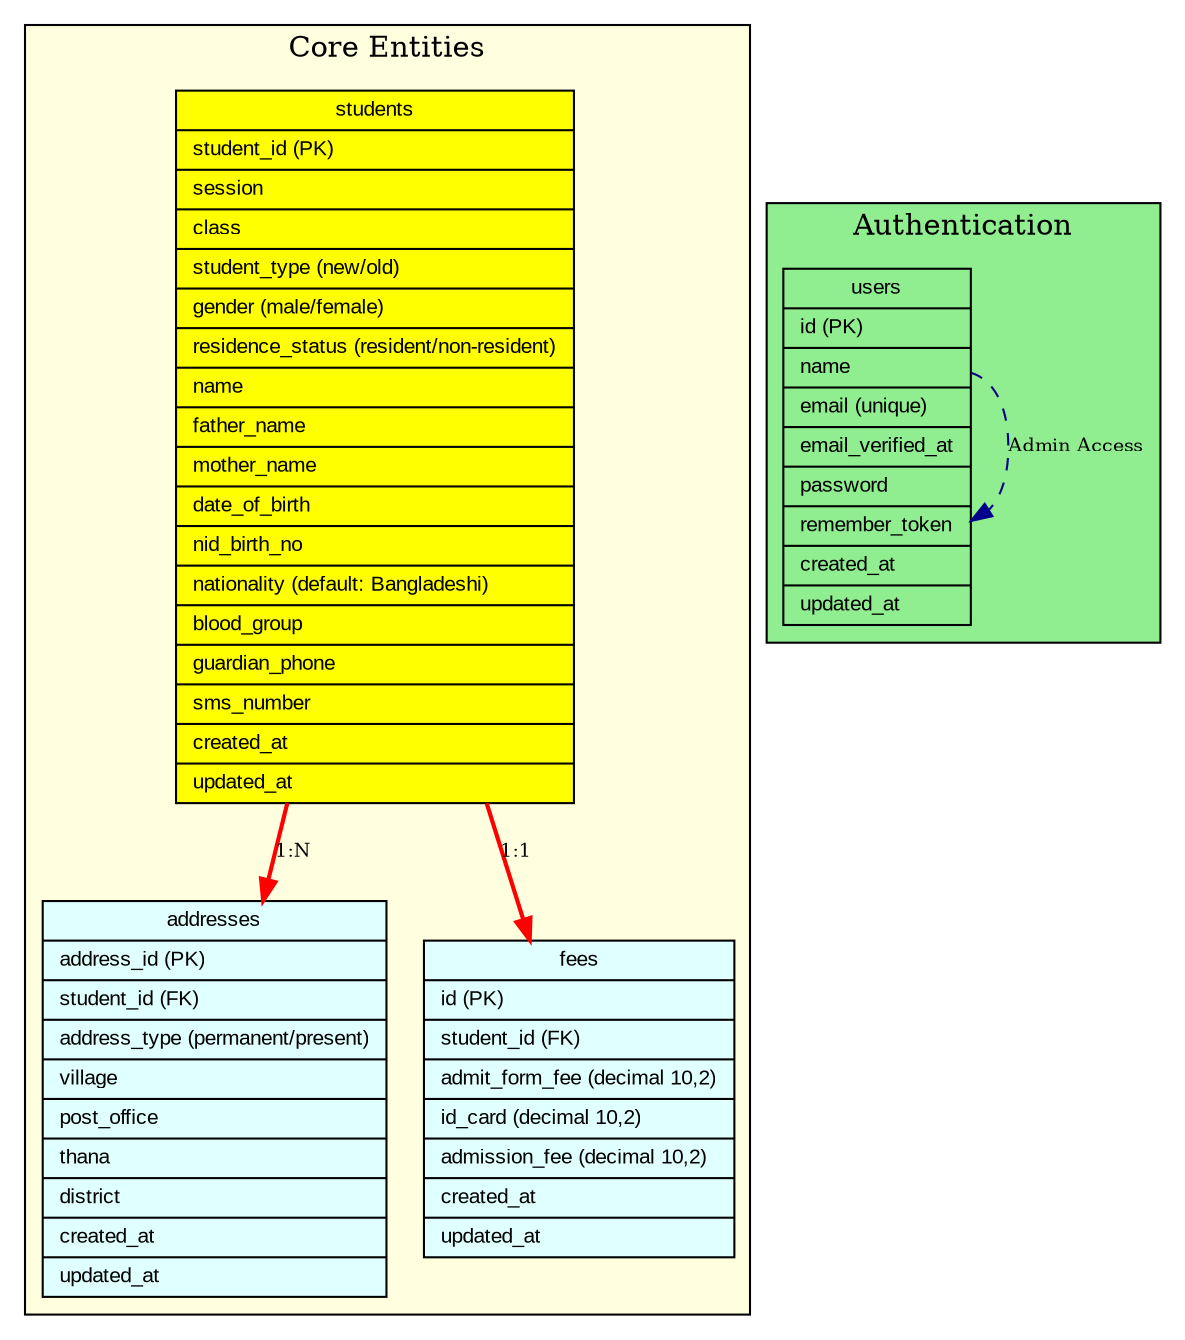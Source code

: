 digraph madrasa_management_er {
    // Graph configuration
    rankdir=TB;
    node [shape=record, style=filled, fontname="Arial", fontsize=10];
    edge [color=darkblue, fontsize=9];
    
    // Main entity - Students
    students [
        label="{students|student_id (PK)\l|session\l|class\l|student_type (new/old)\l|gender (male/female)\l|residence_status (resident/non-resident)\l|name\l|father_name\l|mother_name\l|date_of_birth\l|nid_birth_no\l|nationality (default: Bangladeshi)\l|blood_group\l|guardian_phone\l|sms_number\l|created_at\l|updated_at\l}",
        fillcolor=yellow
    ];
    
    // Related entities
    addresses [
        label="{addresses|address_id (PK)\l|student_id (FK)\l|address_type (permanent/present)\l|village\l|post_office\l|thana\l|district\l|created_at\l|updated_at\l}",
        fillcolor=lightcyan
    ];
    
    fees [
        label="{fees|id (PK)\l|student_id (FK)\l|admit_form_fee (decimal 10,2)\l|id_card (decimal 10,2)\l|admission_fee (decimal 10,2)\l|created_at\l|updated_at\l}",
        fillcolor=lightcyan
    ];
    
    // Authentication & System tables
    users [
        label="{users|id (PK)\l|name\l|email (unique)\l|email_verified_at\l|password\l|remember_token\l|created_at\l|updated_at\l}",
        fillcolor=lightgreen
    ];
    
    // Primary relationships
    students -> addresses [label="1:N", color=red, penwidth=2];
    students -> fees [label="1:1", color=red, penwidth=2];
    
    // System relationships
    users -> users [label="Admin Access", style=dashed];
    
    // Grouping for better visualization
    subgraph cluster_main {
        label="Core Entities";
        style=filled;
        fillcolor=lightyellow;
        students;
        addresses;
        fees;
    }
    
    subgraph cluster_auth {
        label="Authentication";
        style=filled;
        fillcolor=lightgreen;
        users;
    }
}
